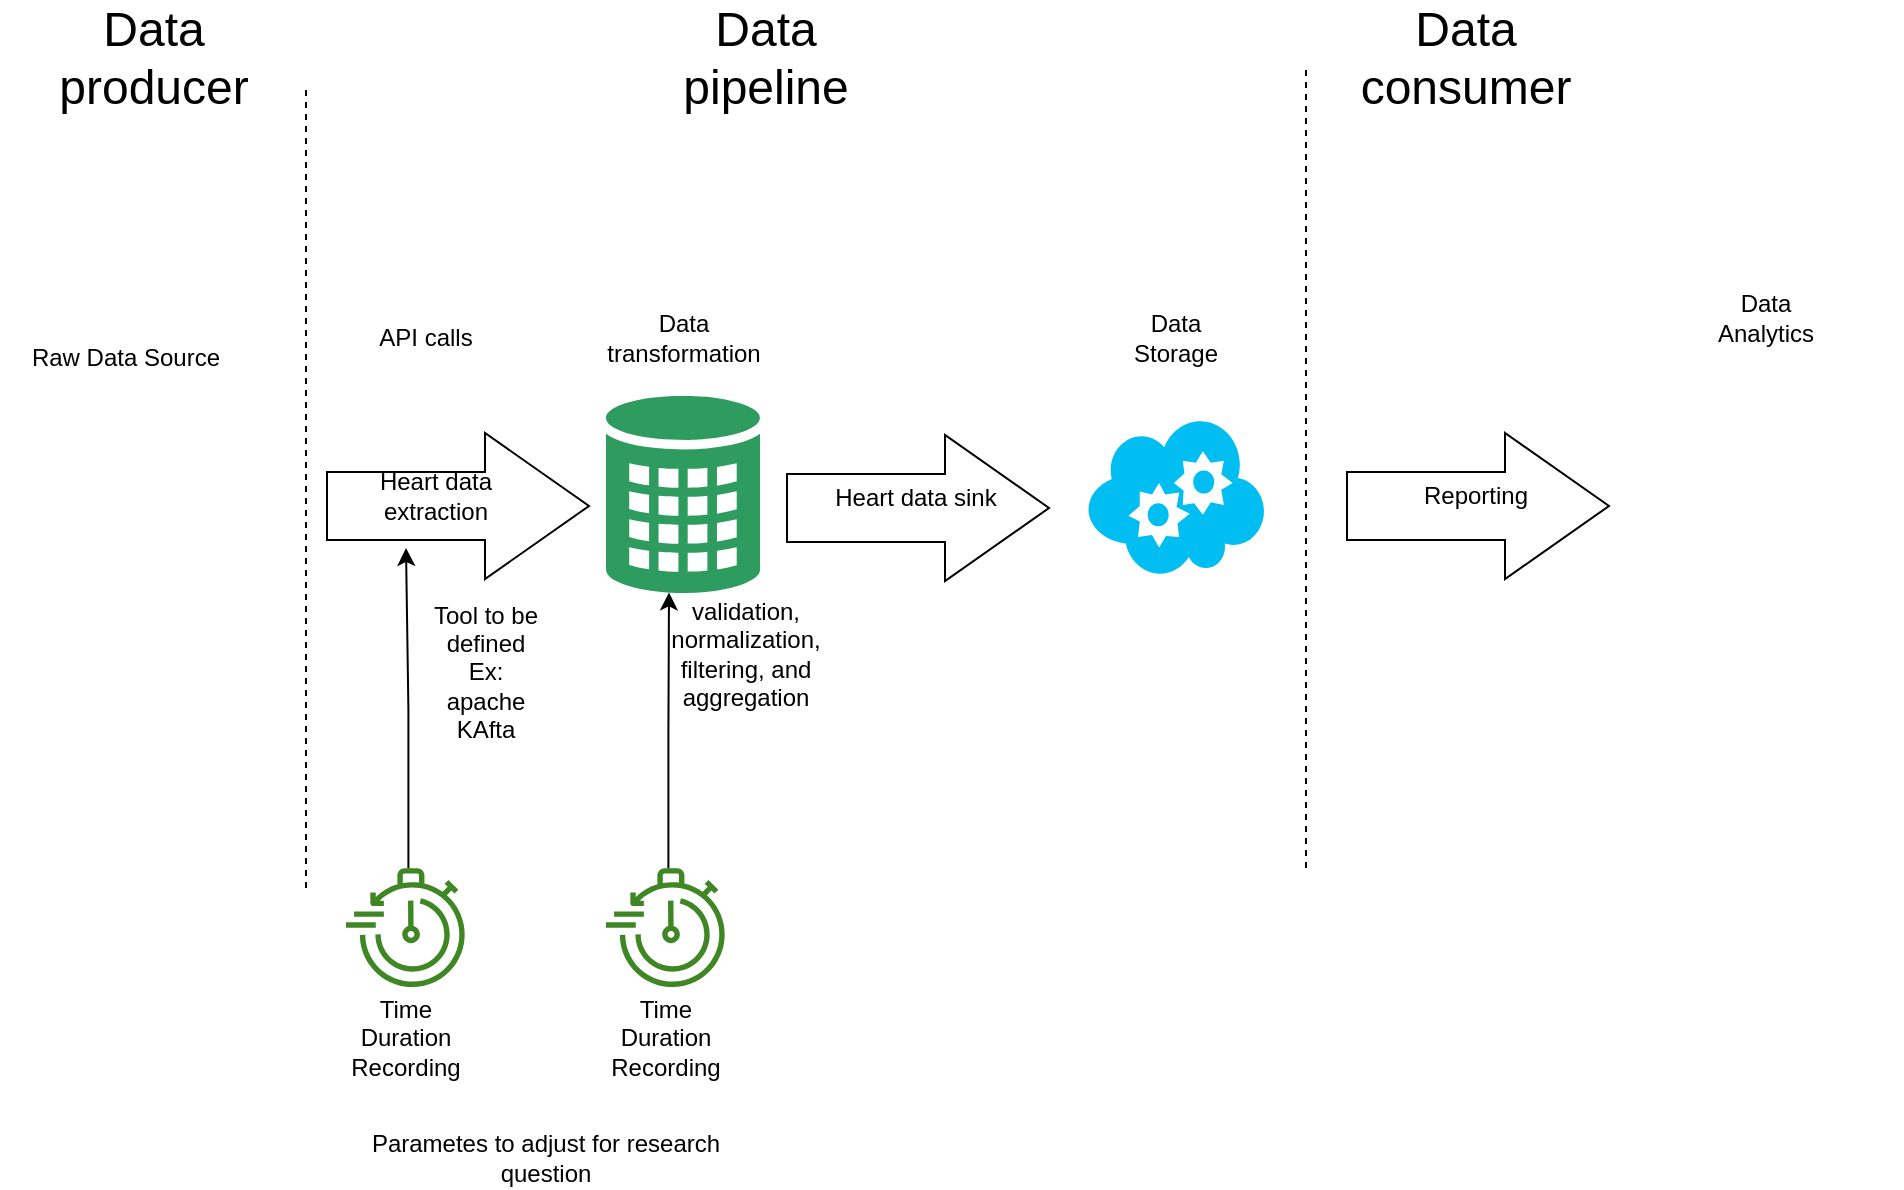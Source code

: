 <mxfile version="21.3.2">
  <diagram name="Página-1" id="xNhPNnMRd9htXLf8wS57">
    <mxGraphModel dx="2062" dy="656" grid="1" gridSize="10" guides="1" tooltips="1" connect="1" arrows="1" fold="1" page="1" pageScale="1" pageWidth="827" pageHeight="1169" math="0" shadow="0">
      <root>
        <mxCell id="0" />
        <mxCell id="1" parent="0" />
        <mxCell id="IrRJ5_O-pY0Ifu8mV4sr-7" value="" style="group" vertex="1" connectable="0" parent="1">
          <mxGeometry y="200" width="128" height="168" as="geometry" />
        </mxCell>
        <mxCell id="IrRJ5_O-pY0Ifu8mV4sr-3" value="" style="shape=image;html=1;verticalAlign=top;verticalLabelPosition=bottom;labelBackgroundColor=#ffffff;imageAspect=0;aspect=fixed;image=https://cdn3.iconfinder.com/data/icons/clinical-3/96/medic-128.png" vertex="1" parent="IrRJ5_O-pY0Ifu8mV4sr-7">
          <mxGeometry y="40" width="100" height="100" as="geometry" />
        </mxCell>
        <mxCell id="IrRJ5_O-pY0Ifu8mV4sr-4" value="Raw Data Source" style="text;html=1;strokeColor=none;fillColor=none;align=center;verticalAlign=middle;whiteSpace=wrap;rounded=0;" vertex="1" parent="IrRJ5_O-pY0Ifu8mV4sr-7">
          <mxGeometry x="-13" width="126" height="30" as="geometry" />
        </mxCell>
        <mxCell id="IrRJ5_O-pY0Ifu8mV4sr-11" value="Tool to be defined&lt;br&gt;Ex: apache KAfta" style="text;html=1;strokeColor=none;fillColor=none;align=center;verticalAlign=middle;whiteSpace=wrap;rounded=0;" vertex="1" parent="1">
          <mxGeometry x="200" y="324" width="60" height="96" as="geometry" />
        </mxCell>
        <mxCell id="IrRJ5_O-pY0Ifu8mV4sr-16" value="" style="group" vertex="1" connectable="0" parent="1">
          <mxGeometry x="150" y="269" width="132" height="30" as="geometry" />
        </mxCell>
        <mxCell id="IrRJ5_O-pY0Ifu8mV4sr-8" value="" style="shape=flexArrow;endArrow=classic;html=1;rounded=0;endWidth=38;endSize=17;width=34;" edge="1" parent="IrRJ5_O-pY0Ifu8mV4sr-16">
          <mxGeometry width="50" height="50" relative="1" as="geometry">
            <mxPoint y="20" as="sourcePoint" />
            <mxPoint x="132" y="20" as="targetPoint" />
          </mxGeometry>
        </mxCell>
        <mxCell id="IrRJ5_O-pY0Ifu8mV4sr-9" value="Heart data extraction" style="text;html=1;strokeColor=none;fillColor=none;align=center;verticalAlign=middle;whiteSpace=wrap;rounded=0;" vertex="1" parent="IrRJ5_O-pY0Ifu8mV4sr-16">
          <mxGeometry width="110" height="30" as="geometry" />
        </mxCell>
        <mxCell id="IrRJ5_O-pY0Ifu8mV4sr-12" style="edgeStyle=orthogonalEdgeStyle;rounded=0;orthogonalLoop=1;jettySize=auto;html=1;exitX=0.5;exitY=1;exitDx=0;exitDy=0;" edge="1" parent="IrRJ5_O-pY0Ifu8mV4sr-16" source="IrRJ5_O-pY0Ifu8mV4sr-9" target="IrRJ5_O-pY0Ifu8mV4sr-9">
          <mxGeometry relative="1" as="geometry" />
        </mxCell>
        <mxCell id="IrRJ5_O-pY0Ifu8mV4sr-18" value="API calls" style="text;html=1;strokeColor=none;fillColor=none;align=center;verticalAlign=middle;whiteSpace=wrap;rounded=0;" vertex="1" parent="1">
          <mxGeometry x="170" y="190" width="60" height="30" as="geometry" />
        </mxCell>
        <mxCell id="IrRJ5_O-pY0Ifu8mV4sr-20" value="" style="group" vertex="1" connectable="0" parent="1">
          <mxGeometry x="290" y="190" width="77" height="144" as="geometry" />
        </mxCell>
        <mxCell id="IrRJ5_O-pY0Ifu8mV4sr-10" value="" style="sketch=0;html=1;aspect=fixed;strokeColor=none;shadow=0;align=center;fillColor=#2D9C5E;verticalAlign=top;labelPosition=center;verticalLabelPosition=bottom;shape=mxgraph.gcp2.external_data_center" vertex="1" parent="IrRJ5_O-pY0Ifu8mV4sr-20">
          <mxGeometry y="44" width="77" height="100" as="geometry" />
        </mxCell>
        <mxCell id="IrRJ5_O-pY0Ifu8mV4sr-19" value="Data transformation" style="text;html=1;strokeColor=none;fillColor=none;align=center;verticalAlign=middle;whiteSpace=wrap;rounded=0;" vertex="1" parent="IrRJ5_O-pY0Ifu8mV4sr-20">
          <mxGeometry x="8.5" width="60" height="30" as="geometry" />
        </mxCell>
        <mxCell id="IrRJ5_O-pY0Ifu8mV4sr-21" value="validation, normalization, filtering, and aggregation" style="text;html=1;strokeColor=none;fillColor=none;align=center;verticalAlign=middle;whiteSpace=wrap;rounded=0;" vertex="1" parent="1">
          <mxGeometry x="330" y="348" width="60" height="30" as="geometry" />
        </mxCell>
        <mxCell id="IrRJ5_O-pY0Ifu8mV4sr-22" value="" style="endArrow=none;dashed=1;html=1;rounded=0;" edge="1" parent="1">
          <mxGeometry width="50" height="50" relative="1" as="geometry">
            <mxPoint x="140" y="480" as="sourcePoint" />
            <mxPoint x="140" y="80" as="targetPoint" />
          </mxGeometry>
        </mxCell>
        <mxCell id="IrRJ5_O-pY0Ifu8mV4sr-24" value="&lt;font style=&quot;font-size: 24px;&quot;&gt;Data producer&lt;/font&gt;" style="text;html=1;strokeColor=none;fillColor=none;align=center;verticalAlign=middle;whiteSpace=wrap;rounded=0;" vertex="1" parent="1">
          <mxGeometry x="24" y="50" width="80" height="30" as="geometry" />
        </mxCell>
        <mxCell id="IrRJ5_O-pY0Ifu8mV4sr-25" value="" style="endArrow=none;dashed=1;html=1;rounded=0;" edge="1" parent="1">
          <mxGeometry width="50" height="50" relative="1" as="geometry">
            <mxPoint x="640" y="470" as="sourcePoint" />
            <mxPoint x="640" y="70" as="targetPoint" />
          </mxGeometry>
        </mxCell>
        <mxCell id="IrRJ5_O-pY0Ifu8mV4sr-26" value="&lt;font style=&quot;font-size: 24px;&quot;&gt;Data pipeline&lt;/font&gt;" style="text;html=1;strokeColor=none;fillColor=none;align=center;verticalAlign=middle;whiteSpace=wrap;rounded=0;" vertex="1" parent="1">
          <mxGeometry x="330" y="50" width="80" height="30" as="geometry" />
        </mxCell>
        <mxCell id="IrRJ5_O-pY0Ifu8mV4sr-27" value="&lt;font style=&quot;font-size: 24px;&quot;&gt;Data consumer&lt;/font&gt;" style="text;html=1;strokeColor=none;fillColor=none;align=center;verticalAlign=middle;whiteSpace=wrap;rounded=0;" vertex="1" parent="1">
          <mxGeometry x="680" y="50" width="80" height="30" as="geometry" />
        </mxCell>
        <mxCell id="IrRJ5_O-pY0Ifu8mV4sr-29" value="" style="group" vertex="1" connectable="0" parent="1">
          <mxGeometry x="380" y="270" width="132" height="30" as="geometry" />
        </mxCell>
        <mxCell id="IrRJ5_O-pY0Ifu8mV4sr-30" value="" style="shape=flexArrow;endArrow=classic;html=1;rounded=0;endWidth=38;endSize=17;width=34;" edge="1" parent="IrRJ5_O-pY0Ifu8mV4sr-29">
          <mxGeometry width="50" height="50" relative="1" as="geometry">
            <mxPoint y="20" as="sourcePoint" />
            <mxPoint x="132" y="20" as="targetPoint" />
          </mxGeometry>
        </mxCell>
        <mxCell id="IrRJ5_O-pY0Ifu8mV4sr-31" value="Heart data sink" style="text;html=1;strokeColor=none;fillColor=none;align=center;verticalAlign=middle;whiteSpace=wrap;rounded=0;" vertex="1" parent="IrRJ5_O-pY0Ifu8mV4sr-29">
          <mxGeometry x="10" width="110" height="30" as="geometry" />
        </mxCell>
        <mxCell id="IrRJ5_O-pY0Ifu8mV4sr-32" style="edgeStyle=orthogonalEdgeStyle;rounded=0;orthogonalLoop=1;jettySize=auto;html=1;exitX=0.5;exitY=1;exitDx=0;exitDy=0;" edge="1" parent="IrRJ5_O-pY0Ifu8mV4sr-29" source="IrRJ5_O-pY0Ifu8mV4sr-31" target="IrRJ5_O-pY0Ifu8mV4sr-31">
          <mxGeometry relative="1" as="geometry" />
        </mxCell>
        <mxCell id="IrRJ5_O-pY0Ifu8mV4sr-34" value="" style="verticalLabelPosition=bottom;html=1;verticalAlign=top;align=center;strokeColor=none;fillColor=#00BEF2;shape=mxgraph.azure.cloud_service;" vertex="1" parent="1">
          <mxGeometry x="530" y="244" width="90" height="80" as="geometry" />
        </mxCell>
        <mxCell id="IrRJ5_O-pY0Ifu8mV4sr-35" value="Data Storage" style="text;html=1;strokeColor=none;fillColor=none;align=center;verticalAlign=middle;whiteSpace=wrap;rounded=0;" vertex="1" parent="1">
          <mxGeometry x="545" y="190" width="60" height="30" as="geometry" />
        </mxCell>
        <mxCell id="IrRJ5_O-pY0Ifu8mV4sr-41" style="edgeStyle=orthogonalEdgeStyle;rounded=0;orthogonalLoop=1;jettySize=auto;html=1;exitX=0.5;exitY=1;exitDx=0;exitDy=0;" edge="1" parent="1">
          <mxGeometry relative="1" as="geometry">
            <mxPoint x="455" y="310" as="sourcePoint" />
            <mxPoint x="455" y="310" as="targetPoint" />
          </mxGeometry>
        </mxCell>
        <mxCell id="IrRJ5_O-pY0Ifu8mV4sr-42" value="" style="group" vertex="1" connectable="0" parent="1">
          <mxGeometry x="660" y="269" width="132" height="30" as="geometry" />
        </mxCell>
        <mxCell id="IrRJ5_O-pY0Ifu8mV4sr-43" value="" style="shape=flexArrow;endArrow=classic;html=1;rounded=0;endWidth=38;endSize=17;width=34;" edge="1" parent="IrRJ5_O-pY0Ifu8mV4sr-42">
          <mxGeometry width="50" height="50" relative="1" as="geometry">
            <mxPoint y="20" as="sourcePoint" />
            <mxPoint x="132" y="20" as="targetPoint" />
          </mxGeometry>
        </mxCell>
        <mxCell id="IrRJ5_O-pY0Ifu8mV4sr-44" value="Reporting" style="text;html=1;strokeColor=none;fillColor=none;align=center;verticalAlign=middle;whiteSpace=wrap;rounded=0;" vertex="1" parent="IrRJ5_O-pY0Ifu8mV4sr-42">
          <mxGeometry x="10" width="110" height="30" as="geometry" />
        </mxCell>
        <mxCell id="IrRJ5_O-pY0Ifu8mV4sr-45" style="edgeStyle=orthogonalEdgeStyle;rounded=0;orthogonalLoop=1;jettySize=auto;html=1;exitX=0.5;exitY=1;exitDx=0;exitDy=0;" edge="1" parent="IrRJ5_O-pY0Ifu8mV4sr-42" source="IrRJ5_O-pY0Ifu8mV4sr-44" target="IrRJ5_O-pY0Ifu8mV4sr-44">
          <mxGeometry relative="1" as="geometry" />
        </mxCell>
        <mxCell id="IrRJ5_O-pY0Ifu8mV4sr-49" value="" style="group" vertex="1" connectable="0" parent="1">
          <mxGeometry x="160" y="470" width="62.4" height="100" as="geometry" />
        </mxCell>
        <mxCell id="IrRJ5_O-pY0Ifu8mV4sr-46" value="Time Duration Recording" style="text;html=1;strokeColor=none;fillColor=none;align=center;verticalAlign=middle;whiteSpace=wrap;rounded=0;" vertex="1" parent="IrRJ5_O-pY0Ifu8mV4sr-49">
          <mxGeometry y="70" width="60" height="30" as="geometry" />
        </mxCell>
        <mxCell id="IrRJ5_O-pY0Ifu8mV4sr-48" value="" style="sketch=0;outlineConnect=0;fontColor=#232F3E;gradientColor=none;fillColor=#3F8624;strokeColor=none;dashed=0;verticalLabelPosition=bottom;verticalAlign=top;align=center;html=1;fontSize=12;fontStyle=0;aspect=fixed;pointerEvents=1;shape=mxgraph.aws4.backup_recovery_time_objective;" vertex="1" parent="IrRJ5_O-pY0Ifu8mV4sr-49">
          <mxGeometry width="62.4" height="60" as="geometry" />
        </mxCell>
        <mxCell id="IrRJ5_O-pY0Ifu8mV4sr-50" value="" style="edgeStyle=orthogonalEdgeStyle;rounded=0;orthogonalLoop=1;jettySize=auto;html=1;" edge="1" parent="1" source="IrRJ5_O-pY0Ifu8mV4sr-48">
          <mxGeometry relative="1" as="geometry">
            <mxPoint x="190" y="310" as="targetPoint" />
          </mxGeometry>
        </mxCell>
        <mxCell id="IrRJ5_O-pY0Ifu8mV4sr-52" value="" style="group" vertex="1" connectable="0" parent="1">
          <mxGeometry x="290" y="470" width="62.4" height="100" as="geometry" />
        </mxCell>
        <mxCell id="IrRJ5_O-pY0Ifu8mV4sr-53" value="Time Duration Recording" style="text;html=1;strokeColor=none;fillColor=none;align=center;verticalAlign=middle;whiteSpace=wrap;rounded=0;" vertex="1" parent="IrRJ5_O-pY0Ifu8mV4sr-52">
          <mxGeometry y="70" width="60" height="30" as="geometry" />
        </mxCell>
        <mxCell id="IrRJ5_O-pY0Ifu8mV4sr-54" value="" style="sketch=0;outlineConnect=0;fontColor=#232F3E;gradientColor=none;fillColor=#3F8624;strokeColor=none;dashed=0;verticalLabelPosition=bottom;verticalAlign=top;align=center;html=1;fontSize=12;fontStyle=0;aspect=fixed;pointerEvents=1;shape=mxgraph.aws4.backup_recovery_time_objective;" vertex="1" parent="IrRJ5_O-pY0Ifu8mV4sr-52">
          <mxGeometry width="62.4" height="60" as="geometry" />
        </mxCell>
        <mxCell id="IrRJ5_O-pY0Ifu8mV4sr-55" value="" style="edgeStyle=orthogonalEdgeStyle;rounded=0;orthogonalLoop=1;jettySize=auto;html=1;entryX=0.409;entryY=0.982;entryDx=0;entryDy=0;entryPerimeter=0;" edge="1" parent="1" source="IrRJ5_O-pY0Ifu8mV4sr-54" target="IrRJ5_O-pY0Ifu8mV4sr-10">
          <mxGeometry relative="1" as="geometry" />
        </mxCell>
        <mxCell id="IrRJ5_O-pY0Ifu8mV4sr-56" value="Parametes to adjust for research question" style="text;html=1;strokeColor=none;fillColor=none;align=center;verticalAlign=middle;whiteSpace=wrap;rounded=0;" vertex="1" parent="1">
          <mxGeometry x="160" y="600" width="200" height="30" as="geometry" />
        </mxCell>
        <mxCell id="IrRJ5_O-pY0Ifu8mV4sr-57" value="" style="shape=image;html=1;verticalAlign=top;verticalLabelPosition=bottom;labelBackgroundColor=#ffffff;imageAspect=0;aspect=fixed;image=https://cdn0.iconfinder.com/data/icons/business-startup-10/50/20-128.png" vertex="1" parent="1">
          <mxGeometry x="810" y="220" width="128" height="128" as="geometry" />
        </mxCell>
        <mxCell id="IrRJ5_O-pY0Ifu8mV4sr-58" value="Data Analytics" style="text;html=1;strokeColor=none;fillColor=none;align=center;verticalAlign=middle;whiteSpace=wrap;rounded=0;" vertex="1" parent="1">
          <mxGeometry x="840" y="180" width="60" height="30" as="geometry" />
        </mxCell>
      </root>
    </mxGraphModel>
  </diagram>
</mxfile>
